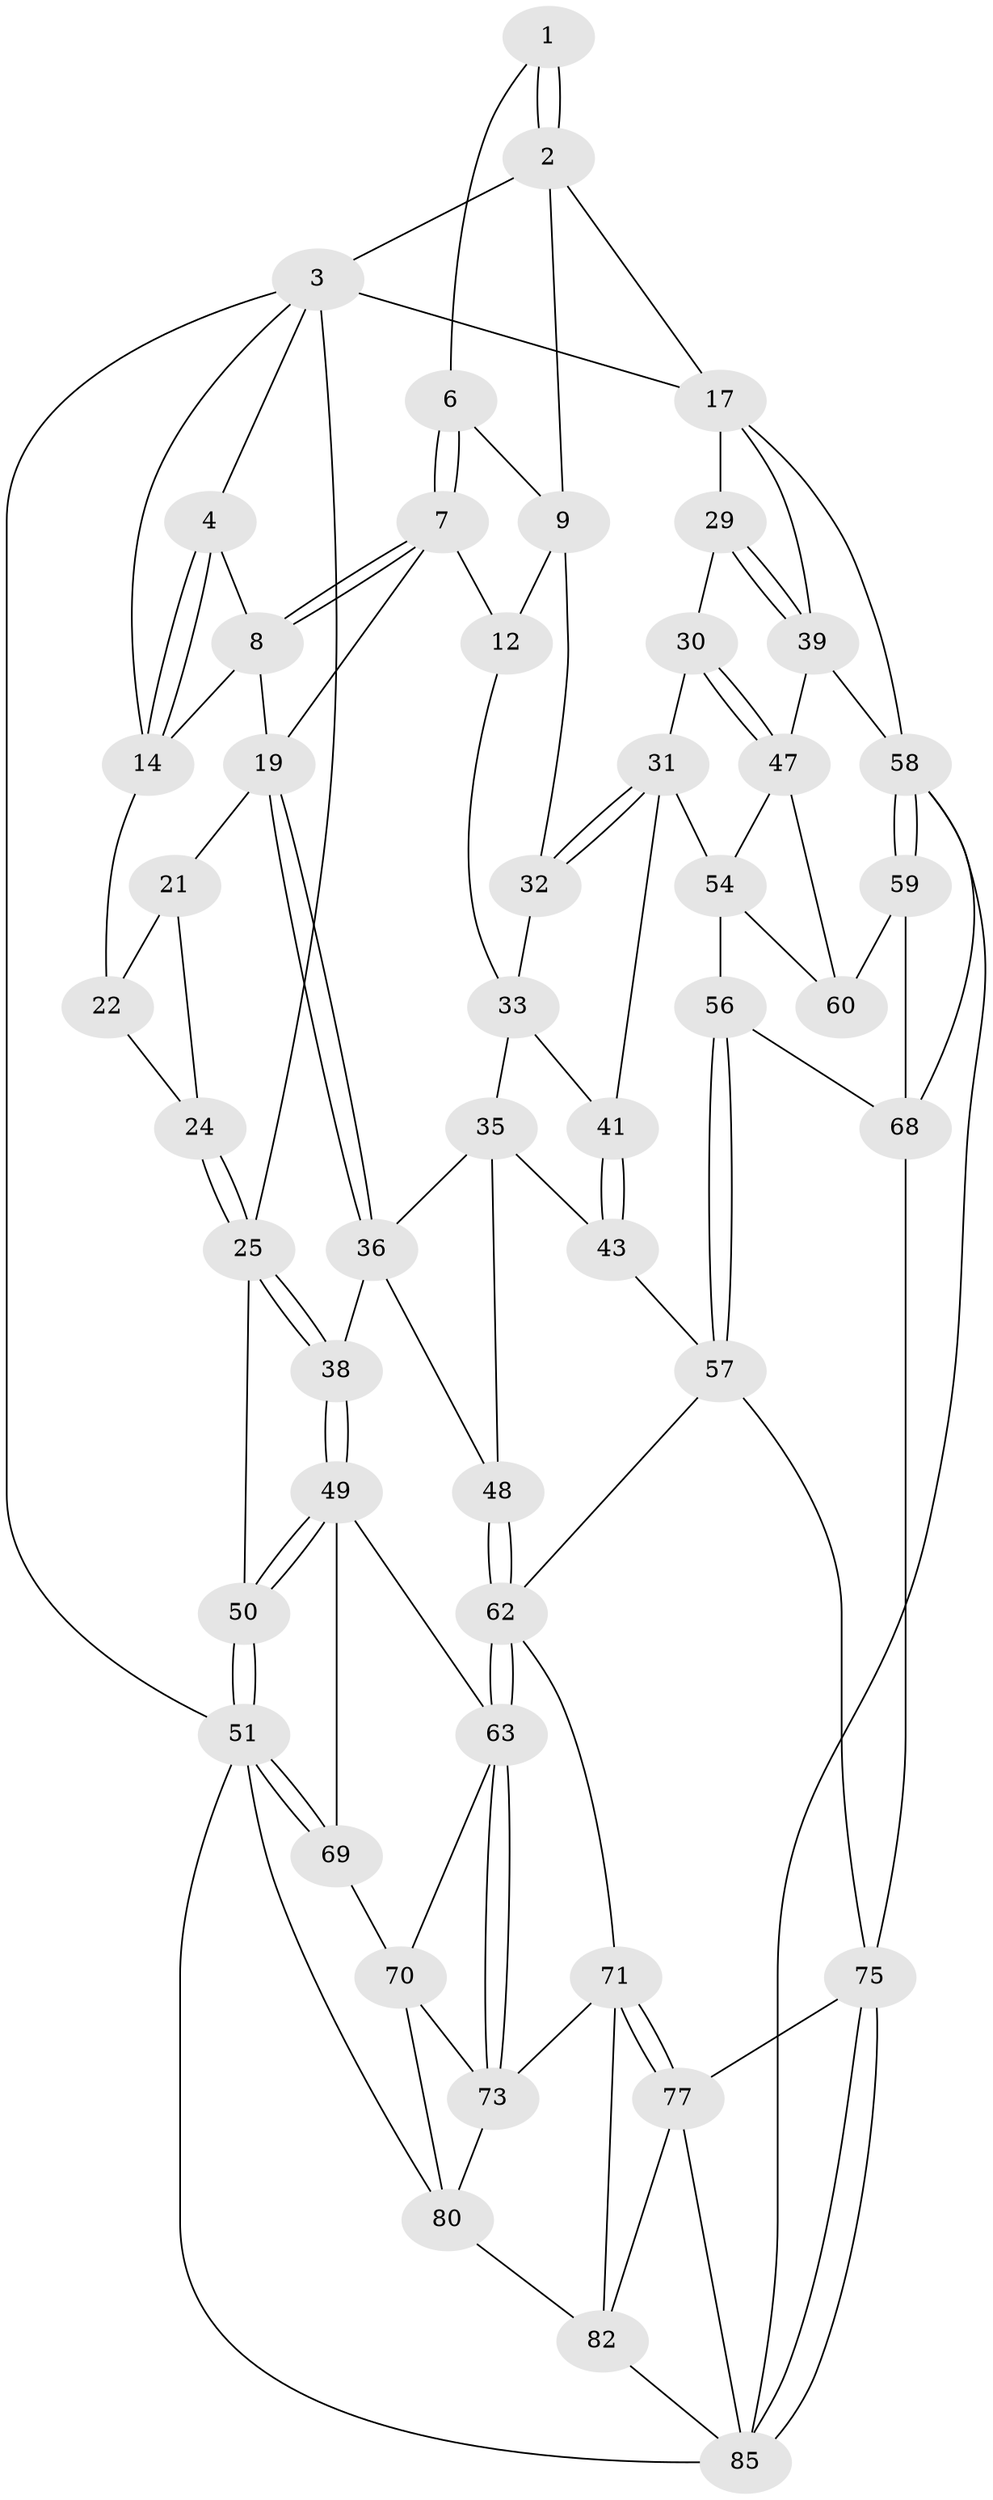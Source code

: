 // original degree distribution, {3: 0.023255813953488372, 5: 0.4418604651162791, 4: 0.29069767441860467, 6: 0.2441860465116279}
// Generated by graph-tools (version 1.1) at 2025/11/02/27/25 16:11:53]
// undirected, 50 vertices, 115 edges
graph export_dot {
graph [start="1"]
  node [color=gray90,style=filled];
  1 [pos="+0.3977926365598627+0.08157304526015347"];
  2 [pos="+0.6833167961062423+0",super="+11"];
  3 [pos="+0.6859319065714136+0",super="+27"];
  4 [pos="+0+0",super="+5"];
  6 [pos="+0.40904642757282966+0.13544043374553374"];
  7 [pos="+0.33444667463954036+0.18723470256843094",super="+13"];
  8 [pos="+0.3197799017839112+0.1633345174852927",super="+16"];
  9 [pos="+0.4299455129482718+0.16444686258867663",super="+10"];
  12 [pos="+0.39146926397910115+0.2181894341117988"];
  14 [pos="+0+0",super="+15"];
  17 [pos="+1+0.26279257166510483",super="+18"];
  19 [pos="+0.29146023146892536+0.28400644182680135",super="+20"];
  21 [pos="+0.22618641504164605+0.25487772871962244"];
  22 [pos="+0.17160835918081918+0.22666098540633423",super="+23"];
  24 [pos="+0.13998452113405668+0.3050404969728208",super="+28"];
  25 [pos="+0.1259249137632486+0.3229007025726687",super="+26"];
  29 [pos="+0.8159398571898816+0.33068545456136866"];
  30 [pos="+0.7783029301430253+0.36529363174231855"];
  31 [pos="+0.7382609049788764+0.3777664792036522",super="+40"];
  32 [pos="+0.6006710308687827+0.22843964721658788"];
  33 [pos="+0.49155040004835265+0.3220246163069298",super="+34"];
  35 [pos="+0.41352644041132164+0.3781432624104315",super="+45"];
  36 [pos="+0.30310341727883344+0.3483807586063297",super="+37"];
  38 [pos="+0.15343453828183964+0.4486206544035382"];
  39 [pos="+1+0.2752507975540599",super="+46"];
  41 [pos="+0.696096715120983+0.4292112807812968",super="+42"];
  43 [pos="+0.5446262005892116+0.5340131900450134",super="+44"];
  47 [pos="+0.9270110702005373+0.475684926870895",super="+53"];
  48 [pos="+0.386989497895088+0.5749351760659823"];
  49 [pos="+0.06351119435112682+0.5260771186850502",super="+65"];
  50 [pos="+0+0.5620499109597225"];
  51 [pos="+0+0.7871147589656804",super="+52"];
  54 [pos="+0.731884533936096+0.4721924756505009",super="+55"];
  56 [pos="+0.7358608995925442+0.6544257856909121"];
  57 [pos="+0.656459946214171+0.6772355673327857",super="+66"];
  58 [pos="+1+0.5855975895126379",super="+61"];
  59 [pos="+0.9856847781155785+0.6051791451741214"];
  60 [pos="+0.8473317885254+0.5754508335185271"];
  62 [pos="+0.3481361529744534+0.6890379485062903",super="+67"];
  63 [pos="+0.3086622436060161+0.7298328387007674",super="+64"];
  68 [pos="+0.7850942452888062+0.6959344341460477",super="+74"];
  69 [pos="+0+0.793116344816415"];
  70 [pos="+0.08055338078571231+0.7999832722264969",super="+79"];
  71 [pos="+0.47515441302051636+0.8584966422437906",super="+72"];
  73 [pos="+0.3080030321945129+0.8355907580416481",super="+78"];
  75 [pos="+0.8145774070978798+0.9654107356516021",super="+76"];
  77 [pos="+0.5684965767927195+0.934733391327592",super="+81"];
  80 [pos="+0+1",super="+84"];
  82 [pos="+0.36454236548596075+0.8727249967562509",super="+83"];
  85 [pos="+0.751072757220645+1",super="+86"];
  1 -- 2;
  1 -- 2;
  1 -- 6;
  2 -- 3;
  2 -- 9;
  2 -- 17;
  3 -- 4;
  3 -- 17;
  3 -- 25;
  3 -- 14;
  3 -- 51;
  4 -- 14;
  4 -- 14;
  4 -- 8;
  6 -- 7;
  6 -- 7;
  6 -- 9;
  7 -- 8;
  7 -- 8;
  7 -- 19;
  7 -- 12;
  8 -- 19;
  8 -- 14;
  9 -- 12;
  9 -- 32;
  12 -- 33;
  14 -- 22;
  17 -- 39;
  17 -- 58;
  17 -- 29;
  19 -- 36;
  19 -- 36;
  19 -- 21;
  21 -- 22;
  21 -- 24;
  22 -- 24 [weight=2];
  24 -- 25;
  24 -- 25;
  25 -- 38;
  25 -- 38;
  25 -- 50;
  29 -- 30;
  29 -- 39;
  29 -- 39;
  30 -- 31;
  30 -- 47;
  30 -- 47;
  31 -- 32;
  31 -- 32;
  31 -- 41;
  31 -- 54;
  32 -- 33;
  33 -- 35;
  33 -- 41;
  35 -- 36;
  35 -- 48;
  35 -- 43;
  36 -- 48;
  36 -- 38;
  38 -- 49;
  38 -- 49;
  39 -- 58;
  39 -- 47;
  41 -- 43 [weight=2];
  41 -- 43;
  43 -- 57;
  47 -- 60;
  47 -- 54;
  48 -- 62;
  48 -- 62;
  49 -- 50;
  49 -- 50;
  49 -- 69;
  49 -- 63;
  50 -- 51;
  50 -- 51;
  51 -- 69;
  51 -- 69;
  51 -- 80;
  51 -- 85;
  54 -- 56;
  54 -- 60;
  56 -- 57;
  56 -- 57;
  56 -- 68;
  57 -- 75;
  57 -- 62;
  58 -- 59;
  58 -- 59;
  58 -- 68;
  58 -- 85;
  59 -- 60;
  59 -- 68;
  62 -- 63;
  62 -- 63;
  62 -- 71;
  63 -- 73;
  63 -- 73;
  63 -- 70;
  68 -- 75;
  69 -- 70;
  70 -- 80;
  70 -- 73;
  71 -- 77;
  71 -- 77;
  71 -- 73;
  71 -- 82;
  73 -- 80;
  75 -- 85;
  75 -- 85;
  75 -- 77;
  77 -- 82;
  77 -- 85;
  80 -- 82;
  82 -- 85;
}
